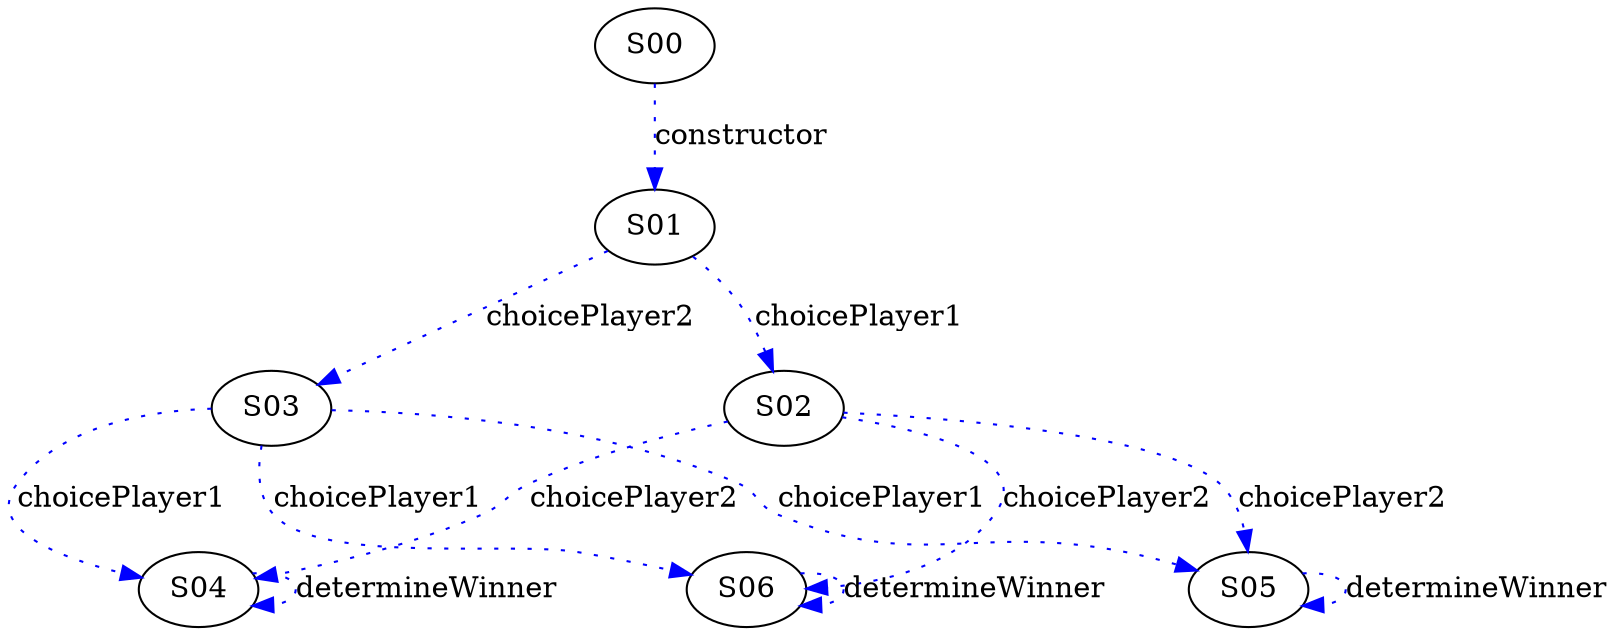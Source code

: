 digraph {



S00->S01 [label="constructor", style="dotted", color="blue"]
S02->S04 [label="choicePlayer2", style="dotted", color="blue"]
S02->S05 [label="choicePlayer2", style="dotted", color="blue"]
S02->S06 [label="choicePlayer2", style="dotted", color="blue"]
S01->S02 [label="choicePlayer1", style="dotted", color="blue"]
S01->S03 [label="choicePlayer2", style="dotted", color="blue"]
S04->S04 [label="determineWinner", style="dotted", color="blue"]
S03->S06 [label="choicePlayer1", style="dotted", color="blue"]
S03->S04 [label="choicePlayer1", style="dotted", color="blue"]
S03->S05 [label="choicePlayer1", style="dotted", color="blue"]
S06->S06 [label="determineWinner", style="dotted", color="blue"]
S05->S05 [label="determineWinner", style="dotted", color="blue"]
}